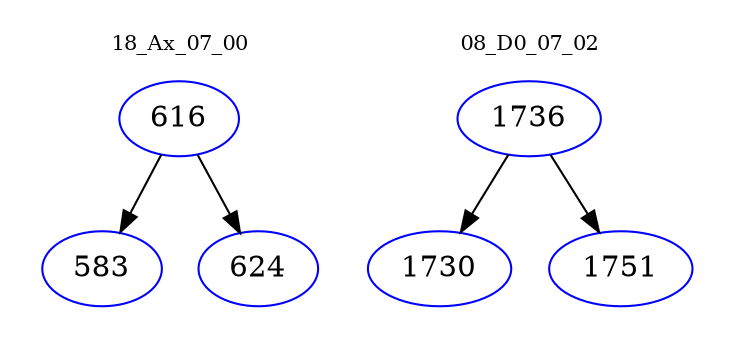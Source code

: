 digraph{
subgraph cluster_0 {
color = white
label = "18_Ax_07_00";
fontsize=10;
T0_616 [label="616", color="blue"]
T0_616 -> T0_583 [color="black"]
T0_583 [label="583", color="blue"]
T0_616 -> T0_624 [color="black"]
T0_624 [label="624", color="blue"]
}
subgraph cluster_1 {
color = white
label = "08_D0_07_02";
fontsize=10;
T1_1736 [label="1736", color="blue"]
T1_1736 -> T1_1730 [color="black"]
T1_1730 [label="1730", color="blue"]
T1_1736 -> T1_1751 [color="black"]
T1_1751 [label="1751", color="blue"]
}
}
